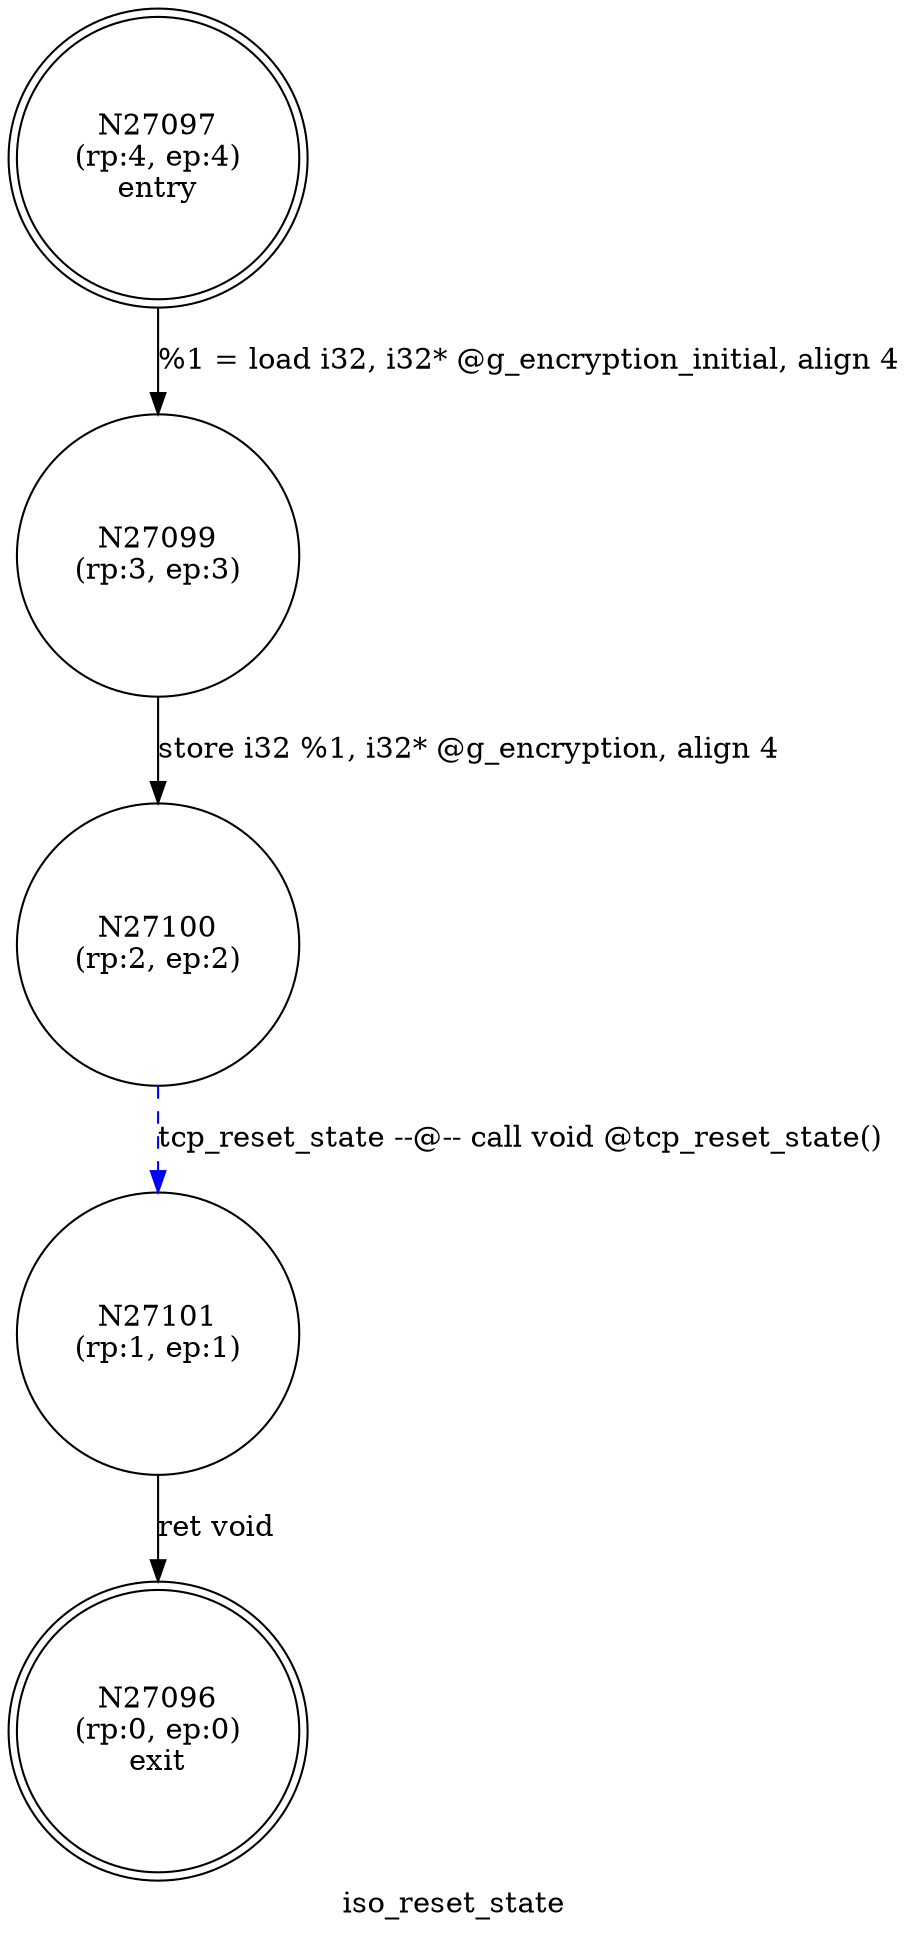 digraph iso_reset_state {
label="iso_reset_state"
27096 [label="N27096\n(rp:0, ep:0)\nexit", shape="doublecircle"]
27097 [label="N27097\n(rp:4, ep:4)\nentry", shape="doublecircle"]
27097 -> 27099 [label="%1 = load i32, i32* @g_encryption_initial, align 4"]
27099 [label="N27099\n(rp:3, ep:3)", shape="circle"]
27099 -> 27100 [label="store i32 %1, i32* @g_encryption, align 4"]
27100 [label="N27100\n(rp:2, ep:2)", shape="circle"]
27100 -> 27101 [label="tcp_reset_state --@-- call void @tcp_reset_state()", style="dashed", color="blue"]
27101 [label="N27101\n(rp:1, ep:1)", shape="circle"]
27101 -> 27096 [label="ret void"]
}
